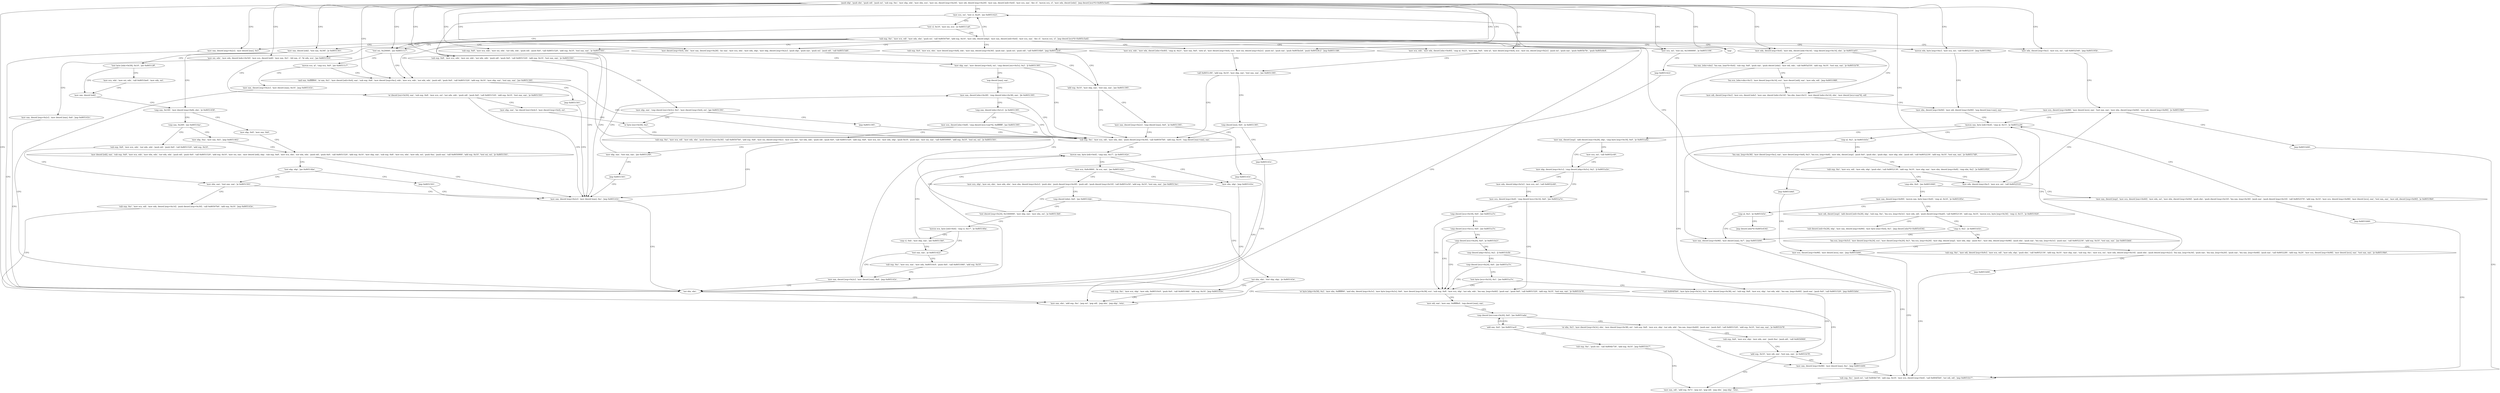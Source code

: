 digraph "func" {
"134549728" [label = "'push ebp', 'push ebx', 'push edi', 'push esi', 'sub esp, 0xc', 'mov ebp, edx', 'mov ebx, ecx', 'mov esi, dword [esp+0x24]', 'mov edi, dword [esp+0x20]', 'mov eax, dword [edi+0x4]', 'mov ecx, eax', 'dec cl', 'movzx ecx, cl', 'mov edx, dword [edx]', 'jmp dword [ecx*4+0x805c5a4]', " ]
"134549766" [label = "'mov ecx, esi', 'test cl, 0x20', 'jne 0x8051422', " ]
"134549824" [label = "'mov ecx, edx', 'mov edx, dword [ebx+0x40]', 'cmp al, 0x21', 'mov eax, 0x0', 'sete al', 'mov dword [esp+0x4], ecx', 'mov esi, dword [esp+0x2c]', 'push esi', 'push eax', 'push 0x805bcb4', 'push 0x805c8c2', 'jmp 0x8051188', " ]
"134549861" [label = "'mov ecx, edx', 'mov edx, dword [ebx+0x40]', 'cmp al, 0x23', 'mov eax, 0x0', 'sete al', 'mov dword [esp+0x4], ecx', 'mov esi, dword [esp+0x2c]', 'push esi', 'push eax', 'push 0x805b7fe', 'push 0x805c8c8', " ]
"134549928" [label = "'test esi, 0x20000', 'jne 0x80511c7', " ]
"134549959" [label = "'and eax, 0xffffff00', 'or eax, 0x1', 'mov dword [edi+0x4], eax', 'sub esp, 0x8', 'mov dword [esp+0xc], edx', 'mov ecx, edx', 'xor edx, edx', 'push edi', 'push 0x0', 'call 0x8051520', 'add esp, 0x10', 'mov ebp, eax', 'test eax, eax', 'jne 0x8051395', " ]
"134550007" [label = "'sub esp, 0x4', 'mov ecx, ebx', 'mov dword [esp+0x8], edx', 'mov eax, dword [esp+0x30]', 'push eax', 'push esi', 'push edi', 'call 0x80516b0', 'jmp 0x80512c6', " ]
"134550033" [label = "'sub esp, 0x8', 'mov ecx, edx', 'mov esi, edx', 'xor edx, edx', 'push edi', 'push 0x0', 'call 0x8051520', 'add esp, 0x10', 'test eax, eax', 'je 0x8051501', " ]
"134550188" [label = "'mov dword [esp+0x4], edx', 'mov eax, dword [esp+0x28]', 'inc eax', 'mov ecx, ebx', 'mov edx, ebp', 'mov ebp, dword [esp+0x2c]', 'push ebp', 'push eax', 'push esi', 'push edi', 'call 0x80515d0', " ]
"134550245" [label = "'mov eax, dword [edi]', 'test eax, 0x30f', 'je 0x8051301', " ]
"134550314" [label = "'sub esp, 0x8', 'mov ecx, edx', 'mov esi, edx', 'xor edx, edx', 'push edi', 'push 0x0', 'call 0x8051520', 'add esp, 0x10', 'test eax, eax', 'je 0x8051501', " ]
"134550356" [label = "'mov esi, edx', 'mov edx, dword [edx+0x54]', 'mov ecx, dword [edi]', 'mov eax, 0x1', 'shl eax, cl', 'bt edx, ecx', 'jae 0x8051510', " ]
"134550578" [label = "'mov eax, dword [esp+0x2c]', 'mov dword [eax], 0x5', " ]
"134550588" [label = "'xor ebx, ebx', " ]
"134550600" [label = "'mov ecx, esi', 'test esi, 0x1000000', 'je 0x8051106', " ]
"134550815" [label = "'nop', " ]
"134551861" [label = "'movzx edx, byte [esp+0xc]', 'mov ecx, esi', 'call 0x8052210', 'jmp 0x805199a', " ]
"134551888" [label = "'mov edx, dword [esp+0xc]', 'mov ecx, esi', 'call 0x8052510', " ]
"134551931" [label = "'mov edx, dword [esp+0x4]', 'mov ebx, dword [edx+0x14]', 'cmp dword [esp+0x14], ebx', 'je 0x8051a03', " ]
"134552051" [label = "'mov edx, dword [esp+0xc]', 'mov ecx, esi', 'call 0x8052540', 'jmp 0x805195b', " ]
"134550562" [label = "'mov eax, dword [esp+0x2c]', 'mov dword [eax], 0xd', 'jmp 0x805143c', " ]
"134549777" [label = "'test cl, 0x10', 'mov esi, ecx', 'je 0x80511a8', " ]
"134549896" [label = "'call 0x8051c90', 'add esp, 0x10', 'mov ebp, eax', 'test eax, eax', 'jne 0x8051395', " ]
"134549936" [label = "'movzx ecx, al', 'cmp ecx, 0x9', 'jne 0x80511c7', " ]
"134550421" [label = "'sub esp, 0xc', 'mov ecx, edi', 'mov edx, ebx', 'push dword [esp+0x30]', 'call 0x80507b0', 'add esp, 0x10', 'nop dword [eax+eax], eax', " ]
"134550002" [label = "'jmp 0x8051501', " ]
"134550214" [label = "'add esp, 0x10', 'mov ebp, eax', 'test eax, eax', 'jne 0x8051395', " ]
"134550785" [label = "'mov eax, dword [esp+0x2c]', 'mov dword [eax], 0xc', 'jmp 0x805143c', " ]
"134550061" [label = "'mov ebp, eax', 'mov dword [esp+0x4], esi', 'cmp dword [esi+0x5c], 0x2', 'jl 0x8051395', " ]
"134550273" [label = "'cmp eax, 0x100', 'mov dword [esp+0x8], ebx', 'je 0x8051458', " ]
"134550254" [label = "'test byte [edx+0x58], 0x10', 'jne 0x80512ff', " ]
"134550342" [label = "'mov ebp, eax', 'cmp dword [esi+0x5c], 0x2', 'mov dword [esp+0x4], esi', 'jge 0x8051391', " ]
"134550800" [label = "'mov eax, dword [esp+0x2c]', 'mov dword [eax], 0x6', 'jmp 0x805143c', " ]
"134550379" [label = "'or dword [esi+0x50], eax', 'sub esp, 0x8', 'mov ecx, esi', 'xor edx, edx', 'push edi', 'push 0x0', 'call 0x8051520', 'add esp, 0x10', 'test eax, eax', 'je 0x8051501', " ]
"134550590" [label = "'mov eax, ebx', 'add esp, 0xc', 'pop esi', 'pop edi', 'pop ebx', 'pop ebp', 'retn', " ]
"134550614" [label = "'jmp 0x8051422', " ]
"134551962" [label = "'mov ebx, dword [esp+0x94]', 'mov edi, dword [esp+0x90]', 'nop dword [eax+eax], eax', " ]
"134551899" [label = "'mov ecx, dword [esp+0x98]', 'mov dword [ecx], eax', 'test eax, eax', 'mov ebx, dword [esp+0x94]', 'mov edi, dword [esp+0x90]', 'je 0x80519b0', " ]
"134552067" [label = "'lea eax, [ebx+ebx]', 'lea eax, [eax*4+0x4]', 'sub esp, 0x8', 'push eax', 'push dword [edx]', 'mov edi, edx', 'call 0x805a550', 'add esp, 0x10', 'test eax, eax', 'je 0x8051b78', " ]
"134551944" [label = "'mov edi, dword [esp+0xc]', 'mov ecx, dword [edx]', 'mov eax, dword [edx+0x14]', 'lea ebx, [eax+0x1]', 'mov dword [edx+0x14], ebx', 'mov dword [ecx+eax*4], edi', " ]
"134549788" [label = "'sub esp, 0xc', 'mov ecx, edi', 'mov edx, ebx', 'push esi', 'call 0x80507b0', 'add esp, 0x10', 'mov edx, dword [ebp]', 'mov eax, dword [edi+0x4]', 'mov ecx, eax', 'dec cl', 'movzx ecx, cl', 'jmp dword [ecx*4+0x805c5a4]', " ]
"134549914" [label = "'cmp dword [esi], 0x0', 'je 0x8051395', " ]
"134550448" [label = "'movzx eax, byte [edi+0x4]', 'cmp eax, 0x17', 'ja 0x805142e', " ]
"134549923" [label = "'jmp 0x805143c', " ]
"134549944" [label = "'mov eax, dword [esp+0x2c]', 'mov dword [eax], 0x10', 'jmp 0x805143c', " ]
"134550227" [label = "'mov eax, dword [esp+0x2c]', 'cmp dword [eax], 0x0', 'je 0x8051395', " ]
"134550077" [label = "'nop dword [eax], eax', " ]
"134550240" [label = "'jmp 0x805143c', " ]
"134550616" [label = "'mov ebp, 0x9', 'mov eax, 0x6', " ]
"134550288" [label = "'cmp eax, 0x200', 'jne 0x80514ac', " ]
"134550271" [label = "'mov eax, dword [edi]', " ]
"134550260" [label = "'mov ecx, edx', 'mov esi, edx', 'call 0x8051be0', 'mov edx, esi', " ]
"134550417" [label = "'or byte [esi+0x58], 0x2', " ]
"134550354" [label = "'jmp 0x8051395', " ]
"134550408" [label = "'mov ebp, eax', 'inc dword [esi+0x4c]', 'mov dword [esp+0x4], esi', " ]
"134551984" [label = "'movzx eax, byte [edi+0x4]', 'cmp al, 0x15', 'je 0x8051a36', " ]
"134552118" [label = "'mov eax, dword [esp]', 'add dword [eax+0x28], ebp', 'cmp byte [esp+0x18], 0x0', 'je 0x8051a4a', " ]
"134551992" [label = "'cmp al, 0x2', 'je 0x8051b5e', " ]
"134551926" [label = "'jmp 0x8051b94', " ]
"134552468" [label = "'sub esp, 0xc', 'push esi', 'call 0x804b730', 'add esp, 0x10', 'mov ecx, dword [esp+0x4]', 'call 0x804f5b0', 'xor edi, edi', 'jmp 0x8051b17', " ]
"134552440" [label = "'mov eax, dword [esp+0x98]', 'mov dword [eax], 0xc', 'jmp 0x8051b94', " ]
"134552101" [label = "'lea ecx, [ebx+ebx+0x1]', 'mov dword [esp+0x14], ecx', 'mov dword [edi], eax', 'mov edx, edi', 'jmp 0x8051988', " ]
"134550574" [label = "'mov ebx, ebp', 'jmp 0x805143e', " ]
"134550457" [label = "'mov ecx, 0x8c0800', 'bt ecx, eax', 'jae 0x805142e', " ]
"134550467" [label = "'mov ecx, ebp', 'mov esi, ebx', 'mov edx, ebx', 'mov ebx, dword [esp+0x2c]', 'push ebx', 'push dword [esp+0x28]', 'push edi', 'push dword [esp+0x10]', 'call 0x8051e50', 'add esp, 0x10', 'test eax, eax', 'jne 0x80513ec', " ]
"134550080" [label = "'mov eax, dword [ebx+0x28]', 'cmp dword [ebx+0x38], eax', 'jle 0x8051395', " ]
"134550626" [label = "'mov dword [edi], eax', 'sub esp, 0x8', 'mov ecx, edx', 'mov ebx, edx', 'xor edx, edx', 'push edi', 'push 0x0', 'call 0x8051520', 'add esp, 0x10', 'mov esi, eax', 'mov dword [edi], ebp', 'sub esp, 0x8', 'mov ecx, ebx', 'xor edx, edx', 'push edi', 'push 0x0', 'call 0x8051520', 'add esp, 0x10', 'mov ebp, eax', 'sub esp, 0x8', 'mov ecx, ebx', 'mov edx, esi', 'push 0xa', 'push eax', 'call 0x8050900', 'add esp, 0x10', 'test esi, esi', 'je 0x8051501', " ]
"134550700" [label = "'sub esp, 0x8', 'mov ecx, edx', 'xor edx, edx', 'push edi', 'push 0x0', 'call 0x8051520', 'add esp, 0x10', " ]
"134550299" [label = "'mov ebp, 0xa', 'mov eax, 0x5', 'jmp 0x8051462', " ]
"134552138" [label = "'mov ebp, dword [esp+0x1c]', 'cmp dword [ebp+0x5c], 0x2', 'jl 0x8051a5e', " ]
"134552131" [label = "'mov ecx, esi', 'call 0x8052c40', " ]
"134552414" [label = "'mov eax, dword [esp+0x98]', 'mov dword [eax], 0x7', 'jmp 0x8051b94', " ]
"134552000" [label = "'lea eax, [esp+0x38]', 'mov dword [esp+0xc], eax', 'mov dword [esp+0x8], 0x3', 'lea ecx, [esp+0x8]', 'mov edx, dword [esp]', 'push 0x0', 'push ebx', 'push ebp', 'mov ebp, edx', 'push edi', 'call 0x8052230', 'add esp, 0x10', 'test eax, eax', 'je 0x80517d9', " ]
"134552343" [label = "'mov eax, edi', 'add esp, 0x7c', 'pop esi', 'pop edi', 'pop ebx', 'pop ebp', 'retn', " ]
"134550508" [label = "'test dword [esp+0x24], 0x1000000', 'mov ebp, eax', 'mov ebx, esi', 'je 0x80513b0', " ]
"134550499" [label = "'cmp dword [ebx], 0x0', 'jne 0x80514de', " ]
"134550092" [label = "'cmp eax, dword [ebx+0x1c]', 'je 0x8051395', " ]
"134550101" [label = "'mov ecx, dword [ebx+0x8]', 'cmp dword [ecx+eax*4], 0xffffffff', 'jne 0x8051395', " ]
"134550694" [label = "'test ebp, ebp', 'jne 0x80514be', " ]
"134550718" [label = "'mov ebx, eax', 'test eax, eax', 'je 0x8051501', " ]
"134550698" [label = "'jmp 0x8051501', " ]
"134552158" [label = "'mov ecx, dword [esp+0x4]', 'cmp dword [ecx+0x14], 0x0', 'jne 0x8051a7e', " ]
"134552148" [label = "'mov edx, dword [ebp+0x3c]', 'mov ecx, esi', 'call 0x8052c60', " ]
"134551513" [label = "'sub esp, 0xc', 'mov ecx, edi', 'mov edx, ebp', 'push ebx', 'call 0x8052130', 'add esp, 0x10', 'mov ebp, eax', 'mov ebx, dword [esp+0x8]', 'cmp ebx, 0x2', 'je 0x8051950', " ]
"134552046" [label = "'jmp 0x8051b6d', " ]
"134550522" [label = "'movzx ecx, byte [edi+0x4]', 'cmp cl, 0x17', 'je 0x805140a', " ]
"134550750" [label = "'xor ebx, ebx', 'test ebp, ebp', 'je 0x805143e', " ]
"134550114" [label = "'sub esp, 0xc', 'mov ecx, edi', 'mov edx, ebx', 'push dword [esp+0x30]', 'call 0x80507b0', 'add esp, 0x8', 'mov esi, dword [esp+0xc]', 'mov ecx, esi', 'xor edx, edx', 'push edi', 'push 0x0', 'call 0x8051520', 'add esp, 0x8', 'mov ecx, esi', 'mov edx, ebp', 'push 0x10', 'push eax', 'mov esi, eax', 'call 0x8050900', 'add esp, 0x10', 'test esi, esi', 'je 0x8051501', " ]
"134550724" [label = "'sub esp, 0xc', 'mov ecx, edi', 'mov edx, dword [esp+0x14]', 'push dword [esp+0x30]', 'call 0x80507b0', 'add esp, 0x10', 'jmp 0x805143e', " ]
"134552190" [label = "'or byte [ebp+0x58], 0x2', 'mov ebx, 0xffffff00', 'and ebx, dword [esp+0x3c]', 'mov byte [esp+0x3c], 0x6', 'mov dword [esp+0x38], ecx', 'sub esp, 0x8', 'mov ecx, ebp', 'xor edx, edx', 'lea eax, [esp+0x40]', 'push eax', 'push 0x0', 'call 0x8051520', 'add esp, 0x10', 'test eax, eax', 'je 0x8051b78', " ]
"134552168" [label = "'cmp dword [ecx+0x18], 0x0', 'jne 0x8051a7e', " ]
"134551544" [label = "'cmp ebx, 0x4', 'jne 0x8051840', " ]
"134552429" [label = "'mov ecx, dword [esp+0x98]', 'mov dword [ecx], eax', 'jmp 0x8051b94', " ]
"134550538" [label = "'test eax, eax', 'je 0x8051422', " ]
"134550531" [label = "'cmp cl, 0xb', 'mov ebp, eax', 'jne 0x80513b0', " ]
"134550760" [label = "'sub esp, 0xc', 'mov ecx, ebp', 'mov edx, 0x80510c0', 'push 0x0', 'call 0x8051060', 'add esp, 0x10', 'jmp 0x805143e', " ]
"134550177" [label = "'mov ebp, eax', 'test eax, eax', 'jne 0x8051240', " ]
"134552242" [label = "'mov edi, eax', 'mov eax, 0xffffffe0', 'nop dword [eax], eax', " ]
"134552174" [label = "'cmp dword [ecx+0x1c], 0x0', 'jne 0x8051a7e', " ]
"134551616" [label = "'mov eax, dword [esp+0x90]', 'movzx eax, byte [eax+0x4]', 'cmp al, 0x16', 'je 0x805185e', " ]
"134551549" [label = "'mov eax, dword [esp]', 'mov ecx, dword [eax+0x40]', 'mov edx, esi', 'mov ebx, dword [esp+0x94]', 'push ebx', 'push dword [esp+0x10]', 'lea eax, [esp+0x30]', 'push eax', 'push dword [esp+0x10]', 'call 0x8052570', 'add esp, 0x10', 'mov ecx, dword [esp+0x98]', 'mov dword [ecx], eax', 'test eax, eax', 'mov edi, dword [esp+0x90]', 'je 0x80519b0', " ]
"134550542" [label = "'sub esp, 0xc', 'mov ecx, eax', 'mov edx, 0x80510c0', 'push 0x0', 'call 0x8051060', 'add esp, 0x10', " ]
"134550183" [label = "'jmp 0x8051501', " ]
"134552256" [label = "'cmp dword [esi+eax+0x20], 0x0', 'jne 0x8051ada', " ]
"134552180" [label = "'cmp dword [ecx+0x20], 0x0', 'je 0x8051b21', " ]
"134551646" [label = "'mov edi, dword [esp]', 'add dword [edi+0x28], ebp', 'sub esp, 0xc', 'lea ecx, [esp+0x3c]', 'mov edx, edi', 'push dword [esp+0xa0]', 'call 0x8052130', 'add esp, 0x10', 'movzx ecx, byte [esp+0x34]', 'cmp cl, 0x15', 'je 0x8051920', " ]
"134551631" [label = "'cmp al, 0x2', 'je 0x8051b5e', " ]
"134551610" [label = "'jmp 0x8051b94', " ]
"134552282" [label = "'or ebx, 0x3', 'mov dword [esp+0x3c], ebx', 'mov dword [esp+0x38], esi', 'sub esp, 0x8', 'mov ecx, ebp', 'xor edx, edx', 'lea eax, [esp+0x40]', 'push eax', 'push 0x0', 'call 0x8051520', 'add esp, 0x10', 'test eax, eax', 'je 0x8051b78', " ]
"134552319" [label = "'sub esp, 0x8', 'mov ecx, ebp', 'mov edx, eax', 'push 0xa', 'push edi', 'call 0x8050900', " ]
"134552263" [label = "'add eax, 0x4', 'jne 0x8051ac0', " ]
"134552268" [label = "'sub esp, 0xc', 'push esi', 'call 0x804b730', 'add esp, 0x10', 'jmp 0x8051b17', " ]
"134552353" [label = "'cmp dword [ebp+0x5c], 0x2', 'jl 0x8051b3b', " ]
"134551840" [label = "'sub dword [edi+0x28], ebp', 'mov eax, dword [esp+0x90]', 'mov byte [eax+0x4], 0x1', 'jmp dword [ebx*4+0x805c634]', " ]
"134551690" [label = "'cmp cl, 0x2', 'je 0x8051b5e', " ]
"134551639" [label = "'jmp dword [ebx*4+0x805c634]', " ]
"134552334" [label = "'add esp, 0x10', 'mov edi, eax', 'test eax, eax', 'je 0x8051b78', " ]
"134552379" [label = "'call 0x804f5b0', 'mov byte [esp+0x3c], 0x3', 'mov dword [esp+0x38], esi', 'sub esp, 0x8', 'mov ecx, ebp', 'xor edx, edx', 'lea eax, [esp+0x40]', 'push eax', 'push 0x0', 'call 0x8051520', 'jmp 0x8051b0e', " ]
"134552359" [label = "'cmp dword [ecx+0x24], 0x0', 'jne 0x8051a7e', " ]
"134551699" [label = "'lea ecx, [esp+0x5c]', 'mov dword [esp+0x24], ecx', 'mov dword [esp+0x20], 0x3', 'lea ecx, [esp+0x20]', 'mov ebp, dword [esp]', 'mov edx, ebp', 'push 0x1', 'mov ebx, dword [esp+0x98]', 'push ebx', 'push eax', 'lea eax, [esp+0x3c]', 'push eax', 'call 0x8052230', 'add esp, 0x10', 'test eax, eax', 'jne 0x8051b6d', " ]
"134552369" [label = "'test byte [ecx+0x10], 0x1', 'jne 0x8051a7e', " ]
"134551756" [label = "'sub esp, 0xc', 'mov edi, dword [esp+0x9c]', 'mov ecx, edi', 'mov edx, ebp', 'push ebx', 'call 0x8052130', 'add esp, 0x10', 'mov ebp, eax', 'sub esp, 0xc', 'mov ecx, esi', 'mov edx, dword [esp+0x10]', 'push ebx', 'push dword [esp+0x2c]', 'lea eax, [esp+0x34]', 'push eax', 'lea eax, [esp+0x20]', 'push eax', 'lea eax, [esp+0x48]', 'push eax', 'call 0x80522f0', 'add esp, 0x20', 'mov ecx, dword [esp+0x98]', 'mov dword [ecx], eax', 'test eax, eax', 'je 0x80519b0', " ]
"134551835" [label = "'jmp 0x8051b94', " ]
"134549728" -> "134549766" [ label = "CFG" ]
"134549728" -> "134549824" [ label = "CFG" ]
"134549728" -> "134549861" [ label = "CFG" ]
"134549728" -> "134549928" [ label = "CFG" ]
"134549728" -> "134549959" [ label = "CFG" ]
"134549728" -> "134550007" [ label = "CFG" ]
"134549728" -> "134550033" [ label = "CFG" ]
"134549728" -> "134550188" [ label = "CFG" ]
"134549728" -> "134550245" [ label = "CFG" ]
"134549728" -> "134550314" [ label = "CFG" ]
"134549728" -> "134550356" [ label = "CFG" ]
"134549728" -> "134550578" [ label = "CFG" ]
"134549728" -> "134550588" [ label = "CFG" ]
"134549728" -> "134550600" [ label = "CFG" ]
"134549728" -> "134550815" [ label = "CFG" ]
"134549728" -> "134551861" [ label = "CFG" ]
"134549728" -> "134551888" [ label = "CFG" ]
"134549728" -> "134551931" [ label = "CFG" ]
"134549728" -> "134552051" [ label = "CFG" ]
"134549766" -> "134550562" [ label = "CFG" ]
"134549766" -> "134549777" [ label = "CFG" ]
"134549824" -> "134549896" [ label = "CFG" ]
"134549861" -> "134549896" [ label = "CFG" ]
"134549928" -> "134549959" [ label = "CFG" ]
"134549928" -> "134549936" [ label = "CFG" ]
"134549959" -> "134550421" [ label = "CFG" ]
"134549959" -> "134550002" [ label = "CFG" ]
"134550007" -> "134550214" [ label = "CFG" ]
"134550033" -> "134550785" [ label = "CFG" ]
"134550033" -> "134550061" [ label = "CFG" ]
"134550188" -> "134550214" [ label = "CFG" ]
"134550245" -> "134550273" [ label = "CFG" ]
"134550245" -> "134550254" [ label = "CFG" ]
"134550314" -> "134550785" [ label = "CFG" ]
"134550314" -> "134550342" [ label = "CFG" ]
"134550356" -> "134550800" [ label = "CFG" ]
"134550356" -> "134550379" [ label = "CFG" ]
"134550578" -> "134550588" [ label = "CFG" ]
"134550588" -> "134550590" [ label = "CFG" ]
"134550600" -> "134549766" [ label = "CFG" ]
"134550600" -> "134550614" [ label = "CFG" ]
"134551861" -> "134551962" [ label = "CFG" ]
"134551888" -> "134551899" [ label = "CFG" ]
"134551931" -> "134552067" [ label = "CFG" ]
"134551931" -> "134551944" [ label = "CFG" ]
"134552051" -> "134551899" [ label = "CFG" ]
"134550562" -> "134550588" [ label = "CFG" ]
"134549777" -> "134549928" [ label = "CFG" ]
"134549777" -> "134549788" [ label = "CFG" ]
"134549896" -> "134550421" [ label = "CFG" ]
"134549896" -> "134549914" [ label = "CFG" ]
"134549936" -> "134549959" [ label = "CFG" ]
"134549936" -> "134549944" [ label = "CFG" ]
"134550421" -> "134550448" [ label = "CFG" ]
"134550002" -> "134550785" [ label = "CFG" ]
"134550214" -> "134550421" [ label = "CFG" ]
"134550214" -> "134550227" [ label = "CFG" ]
"134550785" -> "134550588" [ label = "CFG" ]
"134550061" -> "134550421" [ label = "CFG" ]
"134550061" -> "134550077" [ label = "CFG" ]
"134550273" -> "134550616" [ label = "CFG" ]
"134550273" -> "134550288" [ label = "CFG" ]
"134550254" -> "134550271" [ label = "CFG" ]
"134550254" -> "134550260" [ label = "CFG" ]
"134550342" -> "134550417" [ label = "CFG" ]
"134550342" -> "134550354" [ label = "CFG" ]
"134550800" -> "134550588" [ label = "CFG" ]
"134550379" -> "134550785" [ label = "CFG" ]
"134550379" -> "134550408" [ label = "CFG" ]
"134550614" -> "134550562" [ label = "CFG" ]
"134551962" -> "134551984" [ label = "CFG" ]
"134551899" -> "134551984" [ label = "CFG" ]
"134551899" -> "134551926" [ label = "CFG" ]
"134552067" -> "134552440" [ label = "CFG" ]
"134552067" -> "134552101" [ label = "CFG" ]
"134551944" -> "134551962" [ label = "CFG" ]
"134549788" -> "134549766" [ label = "CFG" ]
"134549788" -> "134549824" [ label = "CFG" ]
"134549788" -> "134549861" [ label = "CFG" ]
"134549788" -> "134549928" [ label = "CFG" ]
"134549788" -> "134549959" [ label = "CFG" ]
"134549788" -> "134550007" [ label = "CFG" ]
"134549788" -> "134550033" [ label = "CFG" ]
"134549788" -> "134550188" [ label = "CFG" ]
"134549788" -> "134550245" [ label = "CFG" ]
"134549788" -> "134550314" [ label = "CFG" ]
"134549788" -> "134550356" [ label = "CFG" ]
"134549788" -> "134550578" [ label = "CFG" ]
"134549788" -> "134550588" [ label = "CFG" ]
"134549788" -> "134550600" [ label = "CFG" ]
"134549788" -> "134550815" [ label = "CFG" ]
"134549788" -> "134551861" [ label = "CFG" ]
"134549788" -> "134551888" [ label = "CFG" ]
"134549788" -> "134551931" [ label = "CFG" ]
"134549788" -> "134552051" [ label = "CFG" ]
"134549914" -> "134550421" [ label = "CFG" ]
"134549914" -> "134549923" [ label = "CFG" ]
"134550448" -> "134550574" [ label = "CFG" ]
"134550448" -> "134550457" [ label = "CFG" ]
"134549923" -> "134550588" [ label = "CFG" ]
"134549944" -> "134550588" [ label = "CFG" ]
"134550227" -> "134550421" [ label = "CFG" ]
"134550227" -> "134550240" [ label = "CFG" ]
"134550077" -> "134550080" [ label = "CFG" ]
"134550240" -> "134550588" [ label = "CFG" ]
"134550616" -> "134550626" [ label = "CFG" ]
"134550288" -> "134550700" [ label = "CFG" ]
"134550288" -> "134550299" [ label = "CFG" ]
"134550271" -> "134550273" [ label = "CFG" ]
"134550260" -> "134550271" [ label = "CFG" ]
"134550417" -> "134550421" [ label = "CFG" ]
"134550354" -> "134550421" [ label = "CFG" ]
"134550408" -> "134550417" [ label = "CFG" ]
"134551984" -> "134552118" [ label = "CFG" ]
"134551984" -> "134551992" [ label = "CFG" ]
"134552118" -> "134552138" [ label = "CFG" ]
"134552118" -> "134552131" [ label = "CFG" ]
"134551992" -> "134552414" [ label = "CFG" ]
"134551992" -> "134552000" [ label = "CFG" ]
"134551926" -> "134552468" [ label = "CFG" ]
"134552468" -> "134552343" [ label = "CFG" ]
"134552440" -> "134552468" [ label = "CFG" ]
"134552101" -> "134551944" [ label = "CFG" ]
"134550574" -> "134550590" [ label = "CFG" ]
"134550457" -> "134550574" [ label = "CFG" ]
"134550457" -> "134550467" [ label = "CFG" ]
"134550467" -> "134550508" [ label = "CFG" ]
"134550467" -> "134550499" [ label = "CFG" ]
"134550080" -> "134550421" [ label = "CFG" ]
"134550080" -> "134550092" [ label = "CFG" ]
"134550626" -> "134550785" [ label = "CFG" ]
"134550626" -> "134550694" [ label = "CFG" ]
"134550700" -> "134550718" [ label = "CFG" ]
"134550299" -> "134550626" [ label = "CFG" ]
"134552138" -> "134552158" [ label = "CFG" ]
"134552138" -> "134552148" [ label = "CFG" ]
"134552131" -> "134552138" [ label = "CFG" ]
"134552414" -> "134552468" [ label = "CFG" ]
"134552000" -> "134551513" [ label = "CFG" ]
"134552000" -> "134552046" [ label = "CFG" ]
"134550508" -> "134550448" [ label = "CFG" ]
"134550508" -> "134550522" [ label = "CFG" ]
"134550499" -> "134550750" [ label = "CFG" ]
"134550499" -> "134550508" [ label = "CFG" ]
"134550092" -> "134550421" [ label = "CFG" ]
"134550092" -> "134550101" [ label = "CFG" ]
"134550101" -> "134550421" [ label = "CFG" ]
"134550101" -> "134550114" [ label = "CFG" ]
"134550694" -> "134550718" [ label = "CFG" ]
"134550694" -> "134550698" [ label = "CFG" ]
"134550718" -> "134550785" [ label = "CFG" ]
"134550718" -> "134550724" [ label = "CFG" ]
"134550698" -> "134550785" [ label = "CFG" ]
"134552158" -> "134552190" [ label = "CFG" ]
"134552158" -> "134552168" [ label = "CFG" ]
"134552148" -> "134552158" [ label = "CFG" ]
"134551513" -> "134551888" [ label = "CFG" ]
"134551513" -> "134551544" [ label = "CFG" ]
"134552046" -> "134552429" [ label = "CFG" ]
"134550522" -> "134550538" [ label = "CFG" ]
"134550522" -> "134550531" [ label = "CFG" ]
"134550750" -> "134550590" [ label = "CFG" ]
"134550750" -> "134550760" [ label = "CFG" ]
"134550114" -> "134550785" [ label = "CFG" ]
"134550114" -> "134550177" [ label = "CFG" ]
"134550724" -> "134550590" [ label = "CFG" ]
"134552190" -> "134552440" [ label = "CFG" ]
"134552190" -> "134552242" [ label = "CFG" ]
"134552168" -> "134552190" [ label = "CFG" ]
"134552168" -> "134552174" [ label = "CFG" ]
"134551544" -> "134551616" [ label = "CFG" ]
"134551544" -> "134551549" [ label = "CFG" ]
"134552429" -> "134552468" [ label = "CFG" ]
"134550538" -> "134550562" [ label = "CFG" ]
"134550538" -> "134550542" [ label = "CFG" ]
"134550531" -> "134550448" [ label = "CFG" ]
"134550531" -> "134550538" [ label = "CFG" ]
"134550760" -> "134550590" [ label = "CFG" ]
"134550177" -> "134550080" [ label = "CFG" ]
"134550177" -> "134550183" [ label = "CFG" ]
"134552242" -> "134552256" [ label = "CFG" ]
"134552174" -> "134552190" [ label = "CFG" ]
"134552174" -> "134552180" [ label = "CFG" ]
"134551616" -> "134551646" [ label = "CFG" ]
"134551616" -> "134551631" [ label = "CFG" ]
"134551549" -> "134551984" [ label = "CFG" ]
"134551549" -> "134551610" [ label = "CFG" ]
"134550542" -> "134550562" [ label = "CFG" ]
"134550183" -> "134550785" [ label = "CFG" ]
"134552256" -> "134552282" [ label = "CFG" ]
"134552256" -> "134552263" [ label = "CFG" ]
"134552180" -> "134552353" [ label = "CFG" ]
"134552180" -> "134552190" [ label = "CFG" ]
"134551646" -> "134551840" [ label = "CFG" ]
"134551646" -> "134551690" [ label = "CFG" ]
"134551631" -> "134552414" [ label = "CFG" ]
"134551631" -> "134551639" [ label = "CFG" ]
"134551610" -> "134552468" [ label = "CFG" ]
"134552282" -> "134552440" [ label = "CFG" ]
"134552282" -> "134552319" [ label = "CFG" ]
"134552319" -> "134552334" [ label = "CFG" ]
"134552263" -> "134552256" [ label = "CFG" ]
"134552263" -> "134552268" [ label = "CFG" ]
"134552268" -> "134552343" [ label = "CFG" ]
"134552353" -> "134552379" [ label = "CFG" ]
"134552353" -> "134552359" [ label = "CFG" ]
"134551690" -> "134552414" [ label = "CFG" ]
"134551690" -> "134551699" [ label = "CFG" ]
"134552334" -> "134552440" [ label = "CFG" ]
"134552334" -> "134552343" [ label = "CFG" ]
"134552379" -> "134552334" [ label = "CFG" ]
"134552359" -> "134552190" [ label = "CFG" ]
"134552359" -> "134552369" [ label = "CFG" ]
"134551699" -> "134552429" [ label = "CFG" ]
"134551699" -> "134551756" [ label = "CFG" ]
"134552369" -> "134552190" [ label = "CFG" ]
"134552369" -> "134552379" [ label = "CFG" ]
"134551756" -> "134551984" [ label = "CFG" ]
"134551756" -> "134551835" [ label = "CFG" ]
"134551835" -> "134552468" [ label = "CFG" ]
}
